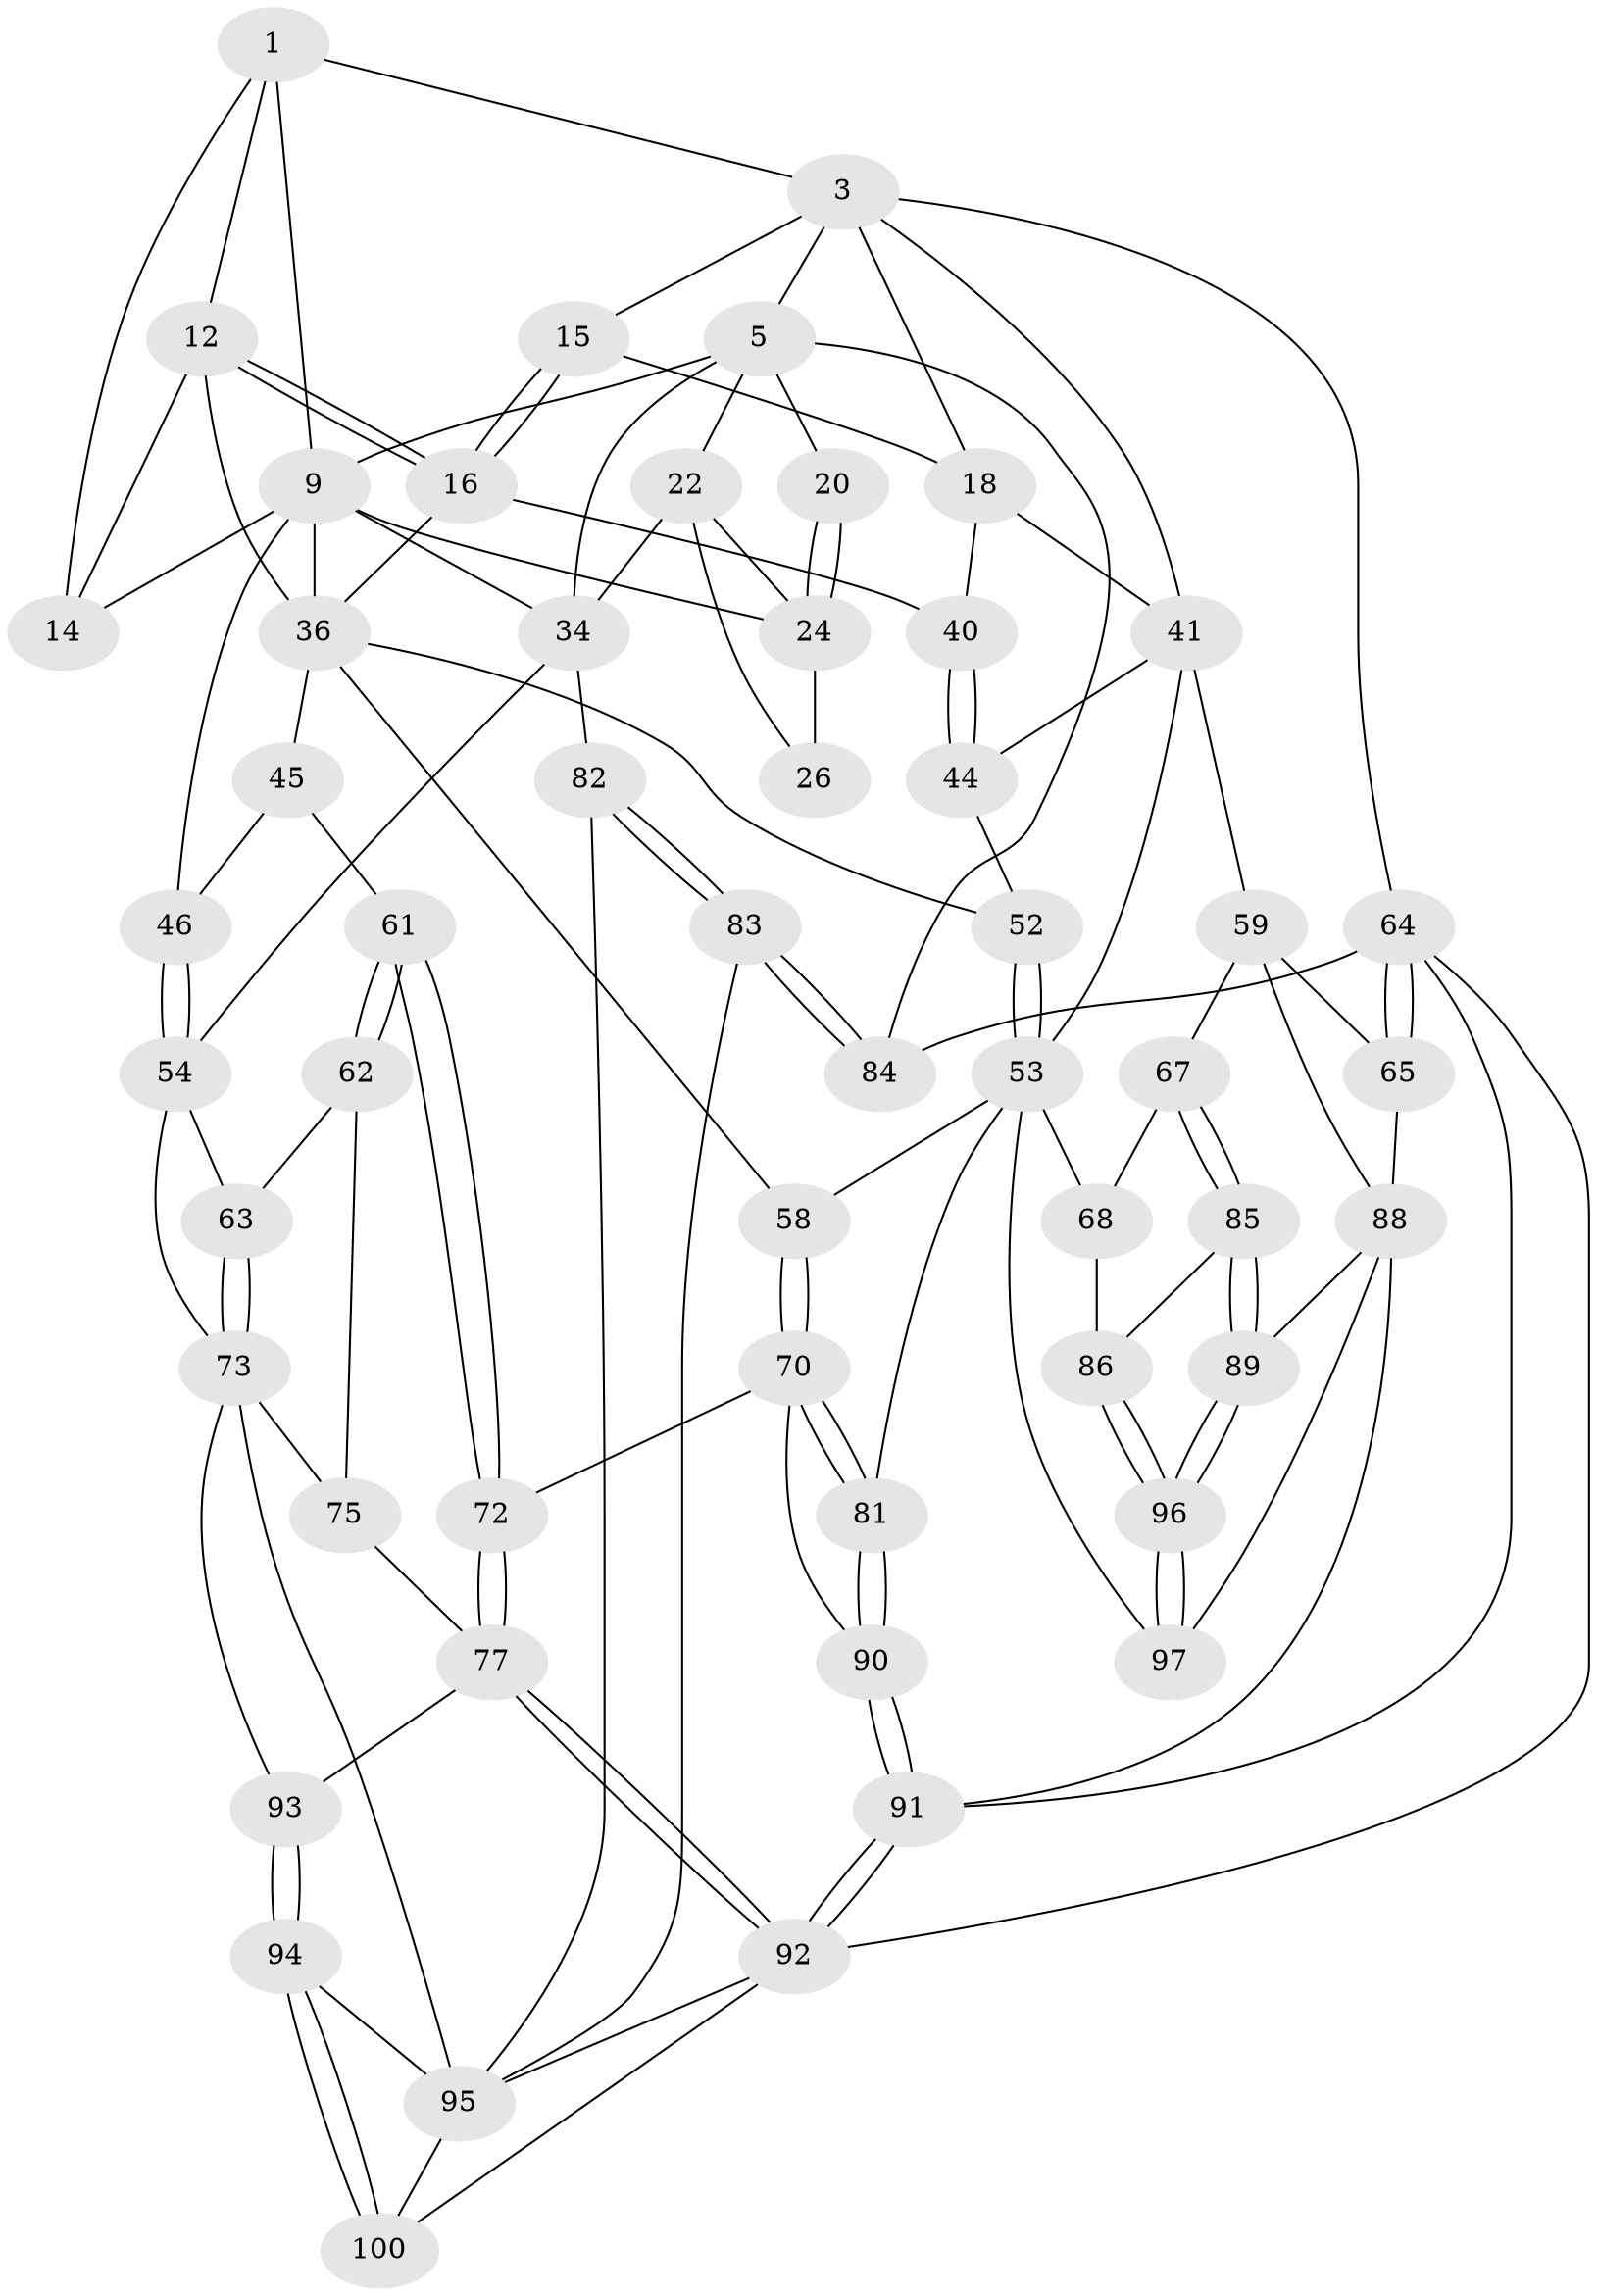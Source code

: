// original degree distribution, {3: 0.027777777777777776, 4: 0.23148148148148148, 6: 0.23148148148148148, 5: 0.5092592592592593}
// Generated by graph-tools (version 1.1) at 2025/17/03/09/25 04:17:02]
// undirected, 54 vertices, 127 edges
graph export_dot {
graph [start="1"]
  node [color=gray90,style=filled];
  1 [pos="+0.42757101537951864+0",super="+2+8"];
  3 [pos="+0.8274819071020433+0",super="+4"];
  5 [pos="+0+0",super="+21+6"];
  9 [pos="+0.3977174144988349+0.12252267885217753",super="+35+10"];
  12 [pos="+0.6198110548834631+0.11110942777254876",super="+13"];
  14 [pos="+0.6174134158577685+0.11146948102389619"];
  15 [pos="+0.7872898819231645+0"];
  16 [pos="+0.6606731777027176+0.11480242908597459",super="+38"];
  18 [pos="+0.8894729872314487+0.14539922412007097",super="+19"];
  20 [pos="+0.13401467105445125+0.06937414852573122"];
  22 [pos="+0.05757948130333465+0.115799441691543",super="+23+29"];
  24 [pos="+0.2027584234716032+0.09991121595742",super="+25"];
  26 [pos="+0.18857912951107145+0.13342363795559636",super="+28+27"];
  34 [pos="+0+0.33310645193006666",super="+48"];
  36 [pos="+0.5300623063915176+0.26429092426832945",super="+39+37"];
  40 [pos="+0.7269779892991434+0.227378270450867"];
  41 [pos="+0.9354989336523227+0.20980564798597687",super="+47+42"];
  44 [pos="+0.7282025185501486+0.23229394344735088"];
  45 [pos="+0.42184215327847835+0.34203573480587696",super="+51"];
  46 [pos="+0.3454500451634843+0.33337952249912267"];
  52 [pos="+0.6452306110397863+0.36200484774777264"];
  53 [pos="+0.7880422974885412+0.40672504851359864",super="+57"];
  54 [pos="+0.32240888893367614+0.4100304168531913",super="+55"];
  58 [pos="+0.6283072052149234+0.5011134296536207"];
  59 [pos="+1+0.523665389972062",super="+66+60"];
  61 [pos="+0.46001929736350666+0.5562327072315313"];
  62 [pos="+0.3457720555084582+0.5136188118206149"];
  63 [pos="+0.3451865216716976+0.512574613376089"];
  64 [pos="+1+1",super="+107"];
  65 [pos="+1+1"];
  67 [pos="+0.8042504410449512+0.5523242447770943"];
  68 [pos="+0.7915660581589838+0.5553652775149995",super="+87"];
  70 [pos="+0.5997458885369965+0.586649576151338",super="+71"];
  72 [pos="+0.4654806650135203+0.5997873519065464"];
  73 [pos="+0.12274296125003066+0.5579086688824015",super="+74+76"];
  75 [pos="+0.3440140705706927+0.5179303515495675"];
  77 [pos="+0.41591677541305133+0.7123572393046167",super="+78"];
  81 [pos="+0.6439439188043042+0.7031172949040911"];
  82 [pos="+0+0.7473057741877123"];
  83 [pos="+0+1"];
  84 [pos="+0+1"];
  85 [pos="+0.8371167824250831+0.6256551291153317"];
  86 [pos="+0.7857362982001069+0.672477004453779"];
  88 [pos="+0.95234481797857+0.6759593127119002",super="+102"];
  89 [pos="+0.940628766447579+0.6782469514215672"];
  90 [pos="+0.6162765705950989+0.7490534928825346"];
  91 [pos="+0.6124537516059004+0.7647091295748354",super="+104"];
  92 [pos="+0.4494952685844712+0.8373553757090259",super="+99"];
  93 [pos="+0.2611094741263128+0.6623970568831137"];
  94 [pos="+0.23708694599267843+0.7210171219908906"];
  95 [pos="+0.1867328514666896+0.7199573012393532",super="+98"];
  96 [pos="+0.8214967273957865+0.7566364851084526"];
  97 [pos="+0.8121425692429243+0.7743743402846189"];
  100 [pos="+0.2523349532259867+0.781489591782043"];
  1 -- 3;
  1 -- 12;
  1 -- 9;
  1 -- 14;
  3 -- 15;
  3 -- 64;
  3 -- 18;
  3 -- 5;
  3 -- 41;
  5 -- 84;
  5 -- 34;
  5 -- 22;
  5 -- 20;
  5 -- 9;
  9 -- 14;
  9 -- 36;
  9 -- 34;
  9 -- 24 [weight=2];
  9 -- 46;
  12 -- 16;
  12 -- 16;
  12 -- 36;
  12 -- 14;
  15 -- 16;
  15 -- 16;
  15 -- 18;
  16 -- 40;
  16 -- 36;
  18 -- 41;
  18 -- 40;
  20 -- 24;
  20 -- 24;
  22 -- 26 [weight=2];
  22 -- 34;
  22 -- 24;
  24 -- 26;
  34 -- 82;
  34 -- 54;
  36 -- 52;
  36 -- 58;
  36 -- 45 [weight=2];
  40 -- 44;
  40 -- 44;
  41 -- 59 [weight=2];
  41 -- 44;
  41 -- 53;
  44 -- 52;
  45 -- 46;
  45 -- 61;
  46 -- 54;
  46 -- 54;
  52 -- 53;
  52 -- 53;
  53 -- 81;
  53 -- 97;
  53 -- 68 [weight=2];
  53 -- 58;
  54 -- 63;
  54 -- 73;
  58 -- 70;
  58 -- 70;
  59 -- 88;
  59 -- 65;
  59 -- 67;
  61 -- 62;
  61 -- 62;
  61 -- 72;
  61 -- 72;
  62 -- 63;
  62 -- 75;
  63 -- 73;
  63 -- 73;
  64 -- 65;
  64 -- 65;
  64 -- 84 [weight=2];
  64 -- 91;
  64 -- 92;
  65 -- 88;
  67 -- 68;
  67 -- 85;
  67 -- 85;
  68 -- 86;
  70 -- 81;
  70 -- 81;
  70 -- 72;
  70 -- 90;
  72 -- 77;
  72 -- 77;
  73 -- 95;
  73 -- 75;
  73 -- 93;
  75 -- 77;
  77 -- 92;
  77 -- 92;
  77 -- 93;
  81 -- 90;
  81 -- 90;
  82 -- 83;
  82 -- 83;
  82 -- 95;
  83 -- 84;
  83 -- 84;
  83 -- 95;
  85 -- 86;
  85 -- 89;
  85 -- 89;
  86 -- 96;
  86 -- 96;
  88 -- 89;
  88 -- 91;
  88 -- 97;
  89 -- 96;
  89 -- 96;
  90 -- 91;
  90 -- 91;
  91 -- 92;
  91 -- 92;
  92 -- 100;
  92 -- 95;
  93 -- 94;
  93 -- 94;
  94 -- 95;
  94 -- 100;
  94 -- 100;
  95 -- 100;
  96 -- 97;
  96 -- 97;
}
